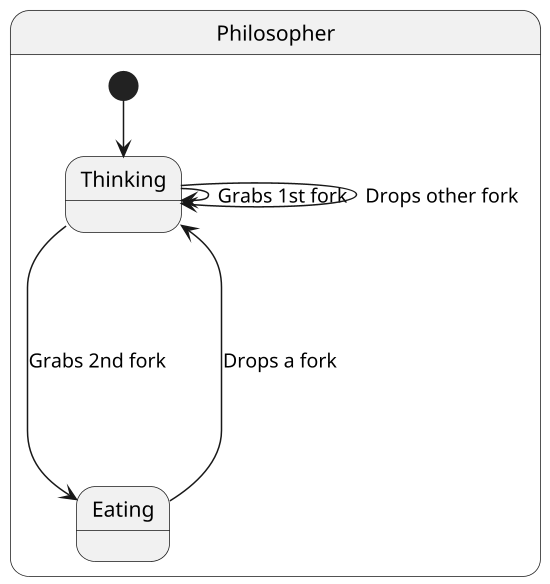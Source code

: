 @startuml
scale 550 width

state Philosopher {
  [*] --> Thinking
  Thinking --> Thinking : Grabs 1st fork
  Thinking ----> Eating : Grabs 2nd fork
  Eating -----> Thinking : Drops a fork
  Thinking --> Thinking : Drops other fork
}

@enduml
